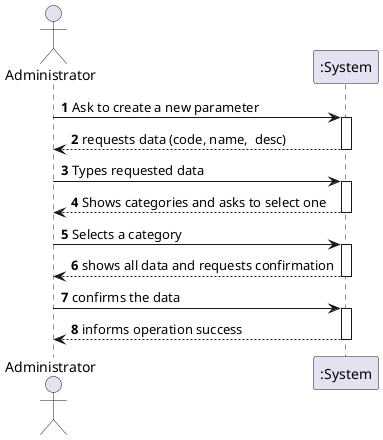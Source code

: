 @startuml
'https://plantuml.com/sequence-diagram

autonumber
actor "Administrator" as Admin
Admin -> ":System" : Ask to create a new parameter
activate ":System"
":System" --> Admin : requests data (code, name,  desc)
deactivate ":System"
Admin -> ":System" : Types requested data
activate ":System"
":System"--> Admin : Shows categories and asks to select one
deactivate ":System"
Admin->":System" : Selects a category
activate ":System"
":System"-->Admin : shows all data and requests confirmation
deactivate ":System"
Admin -> ":System" : confirms the data
activate ":System"
":System" --> Admin : informs operation success
deactivate ":System"

deactivate Admin

@enduml
